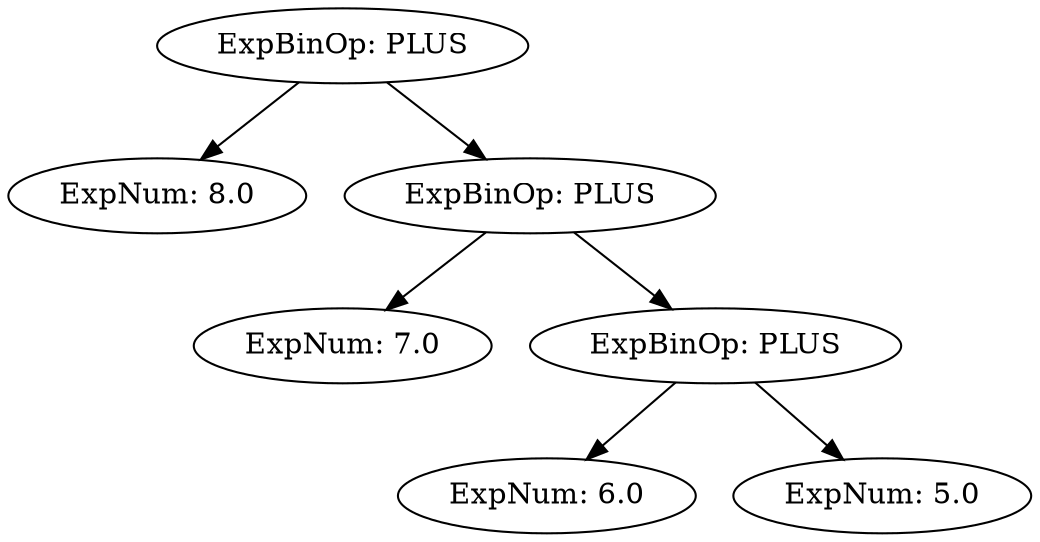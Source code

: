 digraph Tree {
  lbl6 [label="ExpNum: 8.0"];
  lbl0 [label="ExpBinOp: PLUS"];
  lbl1 [label="ExpBinOp: PLUS"];
  lbl4 [label="ExpNum: 6.0"];
  lbl5 [label="ExpNum: 7.0"];
  lbl2 [label="ExpBinOp: PLUS"];
  lbl3 [label="ExpNum: 5.0"];
  lbl0 -> lbl1;
  lbl1 -> lbl2;
  lbl2 -> lbl3;
  lbl2 -> lbl4;
  lbl1 -> lbl5;
  lbl0 -> lbl6;
}
